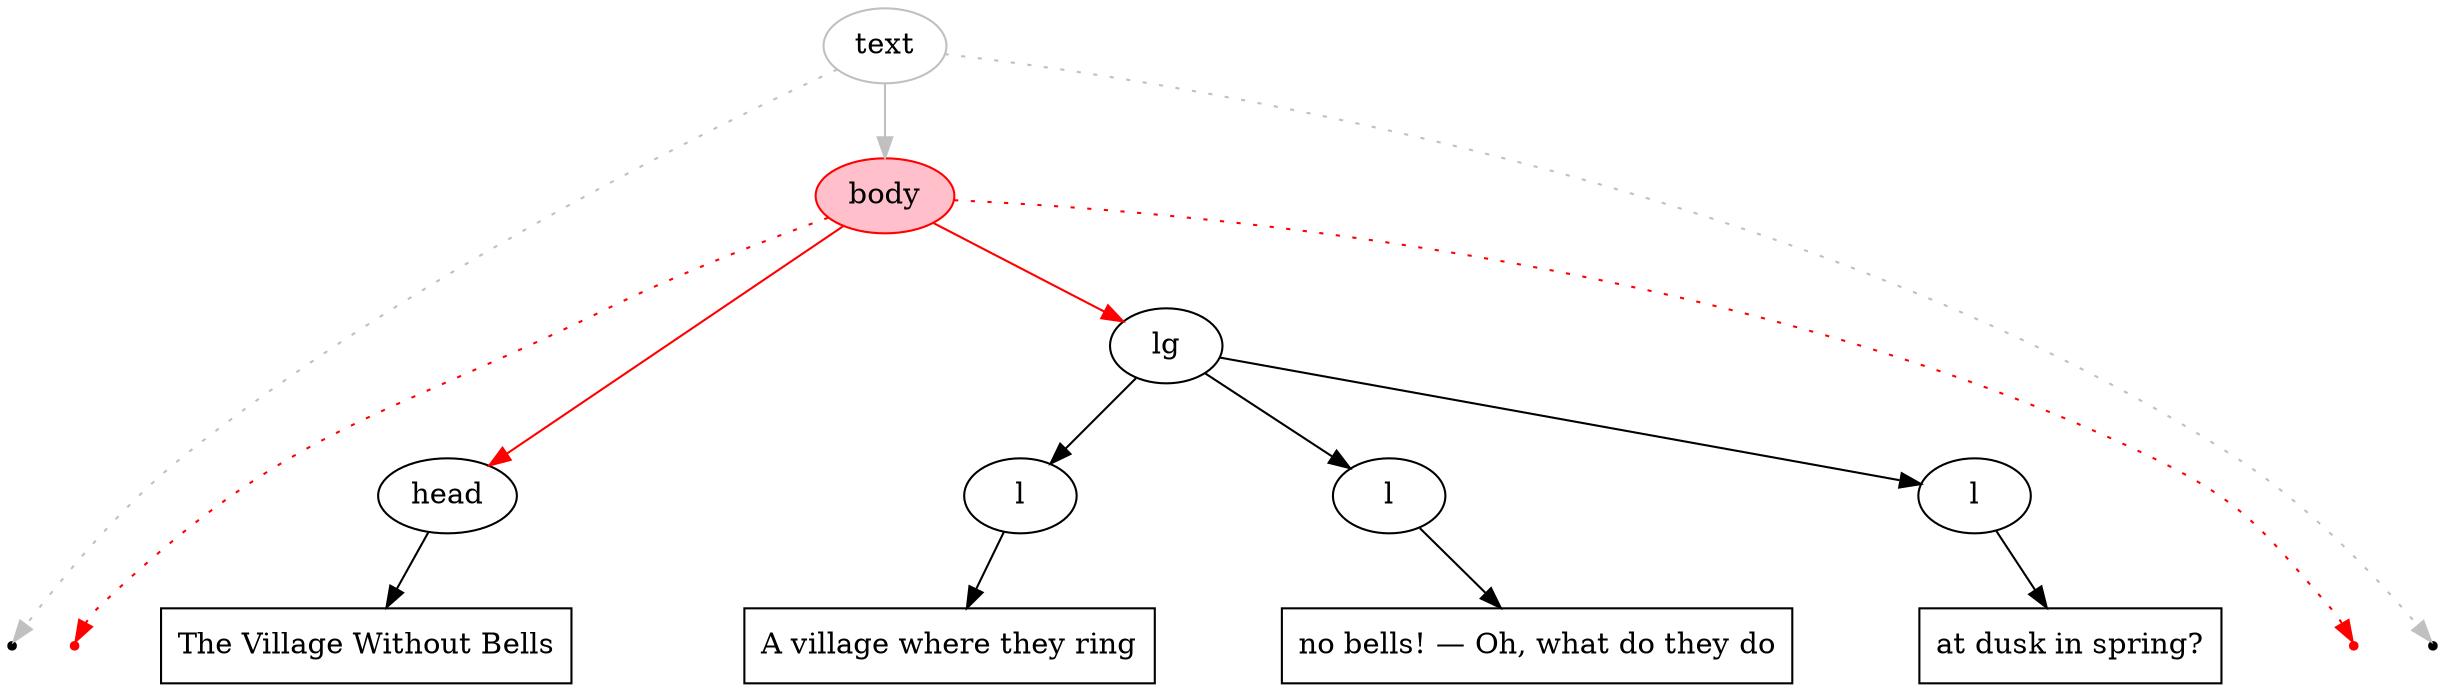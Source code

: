 digraph { 
  node [ordering=out]; 
  subgraph { 
    rank=same; 
start_text_10 [label="text\nstart", shape=point, color=black];
end_text_10 [label="text\nend", shape=point, color=black];
start_body_10 [label="body\nstart", shape=point, color=red];
end_body_10 [label="body\nend", shape=point, color=red];
start_head_10 [label="head\nstart", shape=point, color=transparent];
end_head_10 [label="head\nend", shape=point, color=transparent];
pcd7 [shape=box, label="The Village Without Bells"];
start_lg_11 [label="lg\nstart", shape=point, color=transparent];
end_lg_11 [label="lg\nend", shape=point, color=transparent];
start_l_11 [label="l\nstart", shape=point, color=transparent];
end_l_11 [label="l\nend", shape=point, color=transparent];
pcd8 [shape=box, label="A village where they ring"];
start_l_12 [label="l\nstart", shape=point, color=transparent];
end_l_12 [label="l\nend", shape=point, color=transparent];
pcd9 [shape=box, label="no bells! — Oh, what do they do"];
start_l_13 [label="l\nstart", shape=point, color=transparent];
end_l_13 [label="l\nend", shape=point, color=transparent];
pcd10 [shape=box, label="at dusk in spring?"];
  } 

text_10 [label=text, color=gray, shape=oval]; 
body_10 [label=body, color=red, shape=oval, style=filled, fillcolor=pink]; 
head_10 [label=head, color=black, shape=oval]; 
lg_11 [label=lg, color=black, shape=oval]; 
l_11 [label=l, color=black, shape=oval]; 
l_12 [label=l, color=black, shape=oval]; 
l_13 [label=l, color=black, shape=oval]; 

text_10 -> start_text_10 [color=gray, style=dotted];
text_10 -> body_10 [color=gray];
text_10 -> end_text_10 [color=gray, style=dotted];
body_10 -> start_body_10 [color=red, style=dotted];
body_10 -> head_10 [color=red];
body_10 -> lg_11 [color=red];
body_10 -> end_body_10 [color=red, style=dotted];
head_10 -> start_head_10 [style=invis, arrowhead=none];
head_10 -> pcd7 [color=black];
head_10 -> end_head_10 [style=invis, arrowhead=none];
lg_11 -> start_lg_11 [style=invis, arrowhead=none];
lg_11 -> l_11 [color=black];
lg_11 -> l_12 [color=black];
lg_11 -> l_13 [color=black];
lg_11 -> end_lg_11 [style=invis, arrowhead=none];
l_11 -> start_l_11 [style=invis, arrowhead=none];
l_11 -> pcd8 [color=black];
l_11 -> end_l_11 [style=invis, arrowhead=none];
l_12 -> start_l_12 [style=invis, arrowhead=none];
l_12 -> pcd9 [color=black];
l_12 -> end_l_12 [style=invis, arrowhead=none];
l_13 -> start_l_13 [style=invis, arrowhead=none];
l_13 -> pcd10 [color=black];
l_13 -> end_l_13 [style=invis, arrowhead=none];
}
